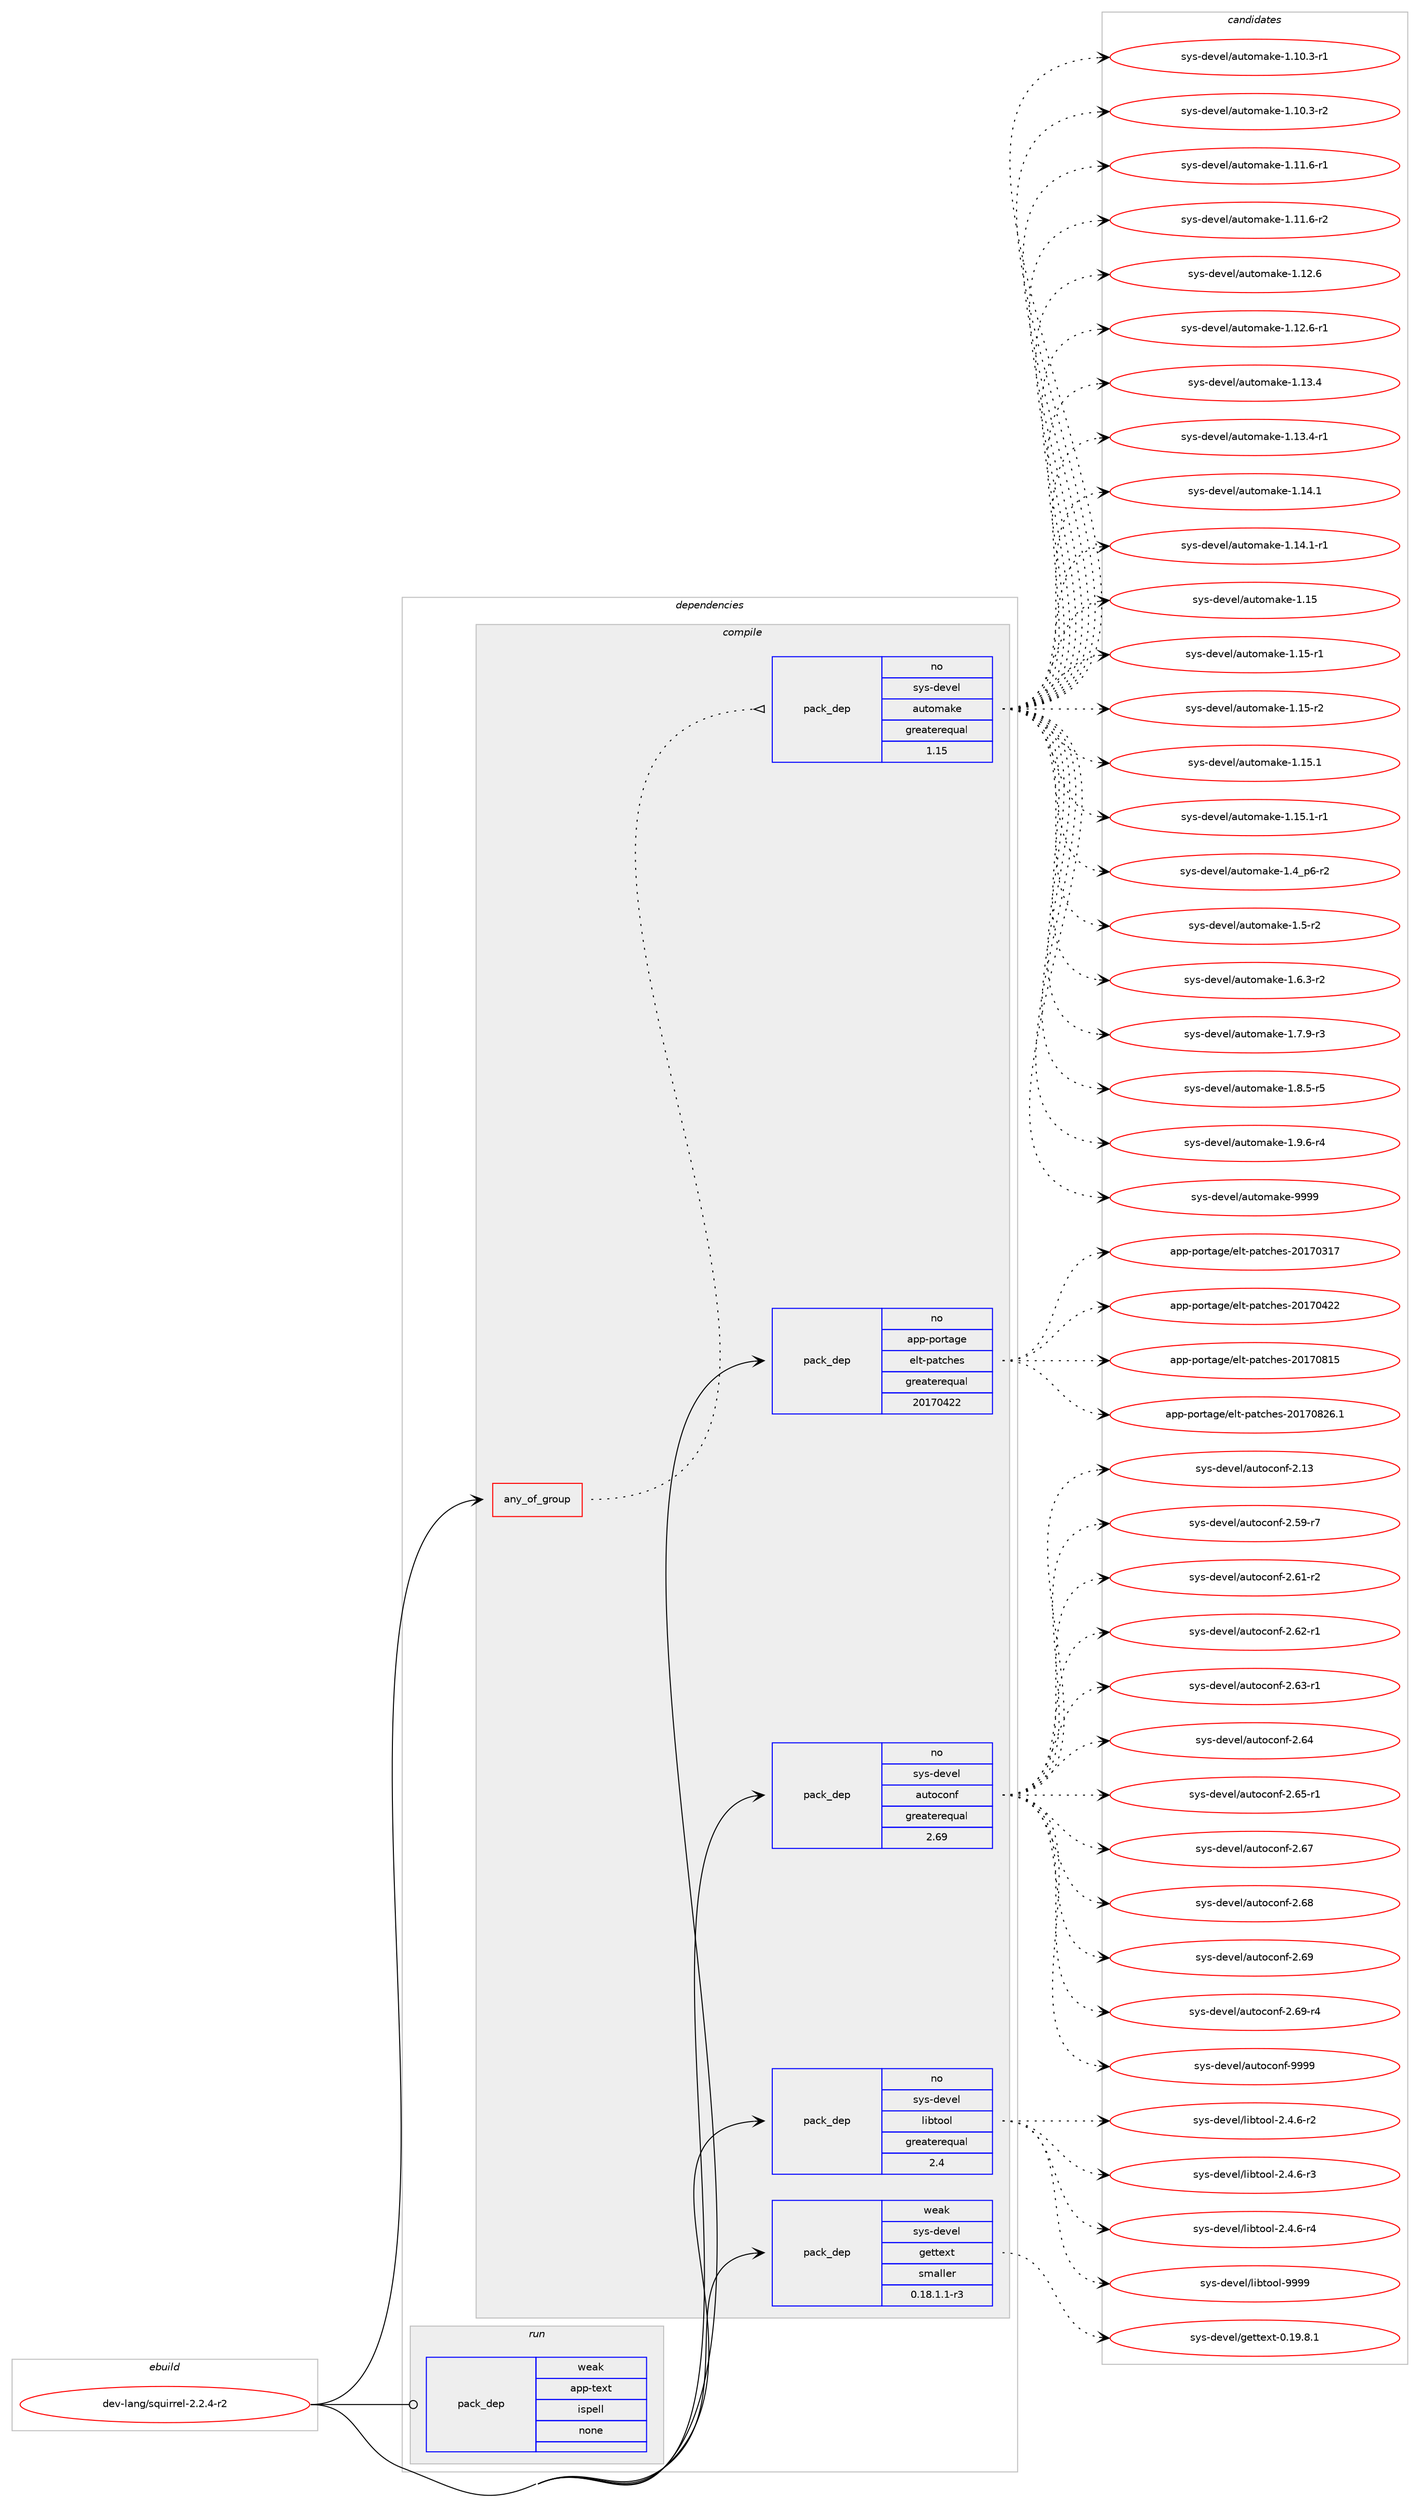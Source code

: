 digraph prolog {

# *************
# Graph options
# *************

newrank=true;
concentrate=true;
compound=true;
graph [rankdir=LR,fontname=Helvetica,fontsize=10,ranksep=1.5];#, ranksep=2.5, nodesep=0.2];
edge  [arrowhead=vee];
node  [fontname=Helvetica,fontsize=10];

# **********
# The ebuild
# **********

subgraph cluster_leftcol {
color=gray;
rank=same;
label=<<i>ebuild</i>>;
id [label="dev-lang/squirrel-2.2.4-r2", color=red, width=4, href="../dev-lang/squirrel-2.2.4-r2.svg"];
}

# ****************
# The dependencies
# ****************

subgraph cluster_midcol {
color=gray;
label=<<i>dependencies</i>>;
subgraph cluster_compile {
fillcolor="#eeeeee";
style=filled;
label=<<i>compile</i>>;
subgraph any3153 {
dependency109753 [label=<<TABLE BORDER="0" CELLBORDER="1" CELLSPACING="0" CELLPADDING="4"><TR><TD CELLPADDING="10">any_of_group</TD></TR></TABLE>>, shape=none, color=red];subgraph pack82855 {
dependency109754 [label=<<TABLE BORDER="0" CELLBORDER="1" CELLSPACING="0" CELLPADDING="4" WIDTH="220"><TR><TD ROWSPAN="6" CELLPADDING="30">pack_dep</TD></TR><TR><TD WIDTH="110">no</TD></TR><TR><TD>sys-devel</TD></TR><TR><TD>automake</TD></TR><TR><TD>greaterequal</TD></TR><TR><TD>1.15</TD></TR></TABLE>>, shape=none, color=blue];
}
dependency109753:e -> dependency109754:w [weight=20,style="dotted",arrowhead="oinv"];
}
id:e -> dependency109753:w [weight=20,style="solid",arrowhead="vee"];
subgraph pack82856 {
dependency109755 [label=<<TABLE BORDER="0" CELLBORDER="1" CELLSPACING="0" CELLPADDING="4" WIDTH="220"><TR><TD ROWSPAN="6" CELLPADDING="30">pack_dep</TD></TR><TR><TD WIDTH="110">no</TD></TR><TR><TD>app-portage</TD></TR><TR><TD>elt-patches</TD></TR><TR><TD>greaterequal</TD></TR><TR><TD>20170422</TD></TR></TABLE>>, shape=none, color=blue];
}
id:e -> dependency109755:w [weight=20,style="solid",arrowhead="vee"];
subgraph pack82857 {
dependency109756 [label=<<TABLE BORDER="0" CELLBORDER="1" CELLSPACING="0" CELLPADDING="4" WIDTH="220"><TR><TD ROWSPAN="6" CELLPADDING="30">pack_dep</TD></TR><TR><TD WIDTH="110">no</TD></TR><TR><TD>sys-devel</TD></TR><TR><TD>autoconf</TD></TR><TR><TD>greaterequal</TD></TR><TR><TD>2.69</TD></TR></TABLE>>, shape=none, color=blue];
}
id:e -> dependency109756:w [weight=20,style="solid",arrowhead="vee"];
subgraph pack82858 {
dependency109757 [label=<<TABLE BORDER="0" CELLBORDER="1" CELLSPACING="0" CELLPADDING="4" WIDTH="220"><TR><TD ROWSPAN="6" CELLPADDING="30">pack_dep</TD></TR><TR><TD WIDTH="110">no</TD></TR><TR><TD>sys-devel</TD></TR><TR><TD>libtool</TD></TR><TR><TD>greaterequal</TD></TR><TR><TD>2.4</TD></TR></TABLE>>, shape=none, color=blue];
}
id:e -> dependency109757:w [weight=20,style="solid",arrowhead="vee"];
subgraph pack82859 {
dependency109758 [label=<<TABLE BORDER="0" CELLBORDER="1" CELLSPACING="0" CELLPADDING="4" WIDTH="220"><TR><TD ROWSPAN="6" CELLPADDING="30">pack_dep</TD></TR><TR><TD WIDTH="110">weak</TD></TR><TR><TD>sys-devel</TD></TR><TR><TD>gettext</TD></TR><TR><TD>smaller</TD></TR><TR><TD>0.18.1.1-r3</TD></TR></TABLE>>, shape=none, color=blue];
}
id:e -> dependency109758:w [weight=20,style="solid",arrowhead="vee"];
}
subgraph cluster_compileandrun {
fillcolor="#eeeeee";
style=filled;
label=<<i>compile and run</i>>;
}
subgraph cluster_run {
fillcolor="#eeeeee";
style=filled;
label=<<i>run</i>>;
subgraph pack82860 {
dependency109759 [label=<<TABLE BORDER="0" CELLBORDER="1" CELLSPACING="0" CELLPADDING="4" WIDTH="220"><TR><TD ROWSPAN="6" CELLPADDING="30">pack_dep</TD></TR><TR><TD WIDTH="110">weak</TD></TR><TR><TD>app-text</TD></TR><TR><TD>ispell</TD></TR><TR><TD>none</TD></TR><TR><TD></TD></TR></TABLE>>, shape=none, color=blue];
}
id:e -> dependency109759:w [weight=20,style="solid",arrowhead="odot"];
}
}

# **************
# The candidates
# **************

subgraph cluster_choices {
rank=same;
color=gray;
label=<<i>candidates</i>>;

subgraph choice82855 {
color=black;
nodesep=1;
choice11512111545100101118101108479711711611110997107101454946494846514511449 [label="sys-devel/automake-1.10.3-r1", color=red, width=4,href="../sys-devel/automake-1.10.3-r1.svg"];
choice11512111545100101118101108479711711611110997107101454946494846514511450 [label="sys-devel/automake-1.10.3-r2", color=red, width=4,href="../sys-devel/automake-1.10.3-r2.svg"];
choice11512111545100101118101108479711711611110997107101454946494946544511449 [label="sys-devel/automake-1.11.6-r1", color=red, width=4,href="../sys-devel/automake-1.11.6-r1.svg"];
choice11512111545100101118101108479711711611110997107101454946494946544511450 [label="sys-devel/automake-1.11.6-r2", color=red, width=4,href="../sys-devel/automake-1.11.6-r2.svg"];
choice1151211154510010111810110847971171161111099710710145494649504654 [label="sys-devel/automake-1.12.6", color=red, width=4,href="../sys-devel/automake-1.12.6.svg"];
choice11512111545100101118101108479711711611110997107101454946495046544511449 [label="sys-devel/automake-1.12.6-r1", color=red, width=4,href="../sys-devel/automake-1.12.6-r1.svg"];
choice1151211154510010111810110847971171161111099710710145494649514652 [label="sys-devel/automake-1.13.4", color=red, width=4,href="../sys-devel/automake-1.13.4.svg"];
choice11512111545100101118101108479711711611110997107101454946495146524511449 [label="sys-devel/automake-1.13.4-r1", color=red, width=4,href="../sys-devel/automake-1.13.4-r1.svg"];
choice1151211154510010111810110847971171161111099710710145494649524649 [label="sys-devel/automake-1.14.1", color=red, width=4,href="../sys-devel/automake-1.14.1.svg"];
choice11512111545100101118101108479711711611110997107101454946495246494511449 [label="sys-devel/automake-1.14.1-r1", color=red, width=4,href="../sys-devel/automake-1.14.1-r1.svg"];
choice115121115451001011181011084797117116111109971071014549464953 [label="sys-devel/automake-1.15", color=red, width=4,href="../sys-devel/automake-1.15.svg"];
choice1151211154510010111810110847971171161111099710710145494649534511449 [label="sys-devel/automake-1.15-r1", color=red, width=4,href="../sys-devel/automake-1.15-r1.svg"];
choice1151211154510010111810110847971171161111099710710145494649534511450 [label="sys-devel/automake-1.15-r2", color=red, width=4,href="../sys-devel/automake-1.15-r2.svg"];
choice1151211154510010111810110847971171161111099710710145494649534649 [label="sys-devel/automake-1.15.1", color=red, width=4,href="../sys-devel/automake-1.15.1.svg"];
choice11512111545100101118101108479711711611110997107101454946495346494511449 [label="sys-devel/automake-1.15.1-r1", color=red, width=4,href="../sys-devel/automake-1.15.1-r1.svg"];
choice115121115451001011181011084797117116111109971071014549465295112544511450 [label="sys-devel/automake-1.4_p6-r2", color=red, width=4,href="../sys-devel/automake-1.4_p6-r2.svg"];
choice11512111545100101118101108479711711611110997107101454946534511450 [label="sys-devel/automake-1.5-r2", color=red, width=4,href="../sys-devel/automake-1.5-r2.svg"];
choice115121115451001011181011084797117116111109971071014549465446514511450 [label="sys-devel/automake-1.6.3-r2", color=red, width=4,href="../sys-devel/automake-1.6.3-r2.svg"];
choice115121115451001011181011084797117116111109971071014549465546574511451 [label="sys-devel/automake-1.7.9-r3", color=red, width=4,href="../sys-devel/automake-1.7.9-r3.svg"];
choice115121115451001011181011084797117116111109971071014549465646534511453 [label="sys-devel/automake-1.8.5-r5", color=red, width=4,href="../sys-devel/automake-1.8.5-r5.svg"];
choice115121115451001011181011084797117116111109971071014549465746544511452 [label="sys-devel/automake-1.9.6-r4", color=red, width=4,href="../sys-devel/automake-1.9.6-r4.svg"];
choice115121115451001011181011084797117116111109971071014557575757 [label="sys-devel/automake-9999", color=red, width=4,href="../sys-devel/automake-9999.svg"];
dependency109754:e -> choice11512111545100101118101108479711711611110997107101454946494846514511449:w [style=dotted,weight="100"];
dependency109754:e -> choice11512111545100101118101108479711711611110997107101454946494846514511450:w [style=dotted,weight="100"];
dependency109754:e -> choice11512111545100101118101108479711711611110997107101454946494946544511449:w [style=dotted,weight="100"];
dependency109754:e -> choice11512111545100101118101108479711711611110997107101454946494946544511450:w [style=dotted,weight="100"];
dependency109754:e -> choice1151211154510010111810110847971171161111099710710145494649504654:w [style=dotted,weight="100"];
dependency109754:e -> choice11512111545100101118101108479711711611110997107101454946495046544511449:w [style=dotted,weight="100"];
dependency109754:e -> choice1151211154510010111810110847971171161111099710710145494649514652:w [style=dotted,weight="100"];
dependency109754:e -> choice11512111545100101118101108479711711611110997107101454946495146524511449:w [style=dotted,weight="100"];
dependency109754:e -> choice1151211154510010111810110847971171161111099710710145494649524649:w [style=dotted,weight="100"];
dependency109754:e -> choice11512111545100101118101108479711711611110997107101454946495246494511449:w [style=dotted,weight="100"];
dependency109754:e -> choice115121115451001011181011084797117116111109971071014549464953:w [style=dotted,weight="100"];
dependency109754:e -> choice1151211154510010111810110847971171161111099710710145494649534511449:w [style=dotted,weight="100"];
dependency109754:e -> choice1151211154510010111810110847971171161111099710710145494649534511450:w [style=dotted,weight="100"];
dependency109754:e -> choice1151211154510010111810110847971171161111099710710145494649534649:w [style=dotted,weight="100"];
dependency109754:e -> choice11512111545100101118101108479711711611110997107101454946495346494511449:w [style=dotted,weight="100"];
dependency109754:e -> choice115121115451001011181011084797117116111109971071014549465295112544511450:w [style=dotted,weight="100"];
dependency109754:e -> choice11512111545100101118101108479711711611110997107101454946534511450:w [style=dotted,weight="100"];
dependency109754:e -> choice115121115451001011181011084797117116111109971071014549465446514511450:w [style=dotted,weight="100"];
dependency109754:e -> choice115121115451001011181011084797117116111109971071014549465546574511451:w [style=dotted,weight="100"];
dependency109754:e -> choice115121115451001011181011084797117116111109971071014549465646534511453:w [style=dotted,weight="100"];
dependency109754:e -> choice115121115451001011181011084797117116111109971071014549465746544511452:w [style=dotted,weight="100"];
dependency109754:e -> choice115121115451001011181011084797117116111109971071014557575757:w [style=dotted,weight="100"];
}
subgraph choice82856 {
color=black;
nodesep=1;
choice97112112451121111141169710310147101108116451129711699104101115455048495548514955 [label="app-portage/elt-patches-20170317", color=red, width=4,href="../app-portage/elt-patches-20170317.svg"];
choice97112112451121111141169710310147101108116451129711699104101115455048495548525050 [label="app-portage/elt-patches-20170422", color=red, width=4,href="../app-portage/elt-patches-20170422.svg"];
choice97112112451121111141169710310147101108116451129711699104101115455048495548564953 [label="app-portage/elt-patches-20170815", color=red, width=4,href="../app-portage/elt-patches-20170815.svg"];
choice971121124511211111411697103101471011081164511297116991041011154550484955485650544649 [label="app-portage/elt-patches-20170826.1", color=red, width=4,href="../app-portage/elt-patches-20170826.1.svg"];
dependency109755:e -> choice97112112451121111141169710310147101108116451129711699104101115455048495548514955:w [style=dotted,weight="100"];
dependency109755:e -> choice97112112451121111141169710310147101108116451129711699104101115455048495548525050:w [style=dotted,weight="100"];
dependency109755:e -> choice97112112451121111141169710310147101108116451129711699104101115455048495548564953:w [style=dotted,weight="100"];
dependency109755:e -> choice971121124511211111411697103101471011081164511297116991041011154550484955485650544649:w [style=dotted,weight="100"];
}
subgraph choice82857 {
color=black;
nodesep=1;
choice115121115451001011181011084797117116111991111101024550464951 [label="sys-devel/autoconf-2.13", color=red, width=4,href="../sys-devel/autoconf-2.13.svg"];
choice1151211154510010111810110847971171161119911111010245504653574511455 [label="sys-devel/autoconf-2.59-r7", color=red, width=4,href="../sys-devel/autoconf-2.59-r7.svg"];
choice1151211154510010111810110847971171161119911111010245504654494511450 [label="sys-devel/autoconf-2.61-r2", color=red, width=4,href="../sys-devel/autoconf-2.61-r2.svg"];
choice1151211154510010111810110847971171161119911111010245504654504511449 [label="sys-devel/autoconf-2.62-r1", color=red, width=4,href="../sys-devel/autoconf-2.62-r1.svg"];
choice1151211154510010111810110847971171161119911111010245504654514511449 [label="sys-devel/autoconf-2.63-r1", color=red, width=4,href="../sys-devel/autoconf-2.63-r1.svg"];
choice115121115451001011181011084797117116111991111101024550465452 [label="sys-devel/autoconf-2.64", color=red, width=4,href="../sys-devel/autoconf-2.64.svg"];
choice1151211154510010111810110847971171161119911111010245504654534511449 [label="sys-devel/autoconf-2.65-r1", color=red, width=4,href="../sys-devel/autoconf-2.65-r1.svg"];
choice115121115451001011181011084797117116111991111101024550465455 [label="sys-devel/autoconf-2.67", color=red, width=4,href="../sys-devel/autoconf-2.67.svg"];
choice115121115451001011181011084797117116111991111101024550465456 [label="sys-devel/autoconf-2.68", color=red, width=4,href="../sys-devel/autoconf-2.68.svg"];
choice115121115451001011181011084797117116111991111101024550465457 [label="sys-devel/autoconf-2.69", color=red, width=4,href="../sys-devel/autoconf-2.69.svg"];
choice1151211154510010111810110847971171161119911111010245504654574511452 [label="sys-devel/autoconf-2.69-r4", color=red, width=4,href="../sys-devel/autoconf-2.69-r4.svg"];
choice115121115451001011181011084797117116111991111101024557575757 [label="sys-devel/autoconf-9999", color=red, width=4,href="../sys-devel/autoconf-9999.svg"];
dependency109756:e -> choice115121115451001011181011084797117116111991111101024550464951:w [style=dotted,weight="100"];
dependency109756:e -> choice1151211154510010111810110847971171161119911111010245504653574511455:w [style=dotted,weight="100"];
dependency109756:e -> choice1151211154510010111810110847971171161119911111010245504654494511450:w [style=dotted,weight="100"];
dependency109756:e -> choice1151211154510010111810110847971171161119911111010245504654504511449:w [style=dotted,weight="100"];
dependency109756:e -> choice1151211154510010111810110847971171161119911111010245504654514511449:w [style=dotted,weight="100"];
dependency109756:e -> choice115121115451001011181011084797117116111991111101024550465452:w [style=dotted,weight="100"];
dependency109756:e -> choice1151211154510010111810110847971171161119911111010245504654534511449:w [style=dotted,weight="100"];
dependency109756:e -> choice115121115451001011181011084797117116111991111101024550465455:w [style=dotted,weight="100"];
dependency109756:e -> choice115121115451001011181011084797117116111991111101024550465456:w [style=dotted,weight="100"];
dependency109756:e -> choice115121115451001011181011084797117116111991111101024550465457:w [style=dotted,weight="100"];
dependency109756:e -> choice1151211154510010111810110847971171161119911111010245504654574511452:w [style=dotted,weight="100"];
dependency109756:e -> choice115121115451001011181011084797117116111991111101024557575757:w [style=dotted,weight="100"];
}
subgraph choice82858 {
color=black;
nodesep=1;
choice1151211154510010111810110847108105981161111111084550465246544511450 [label="sys-devel/libtool-2.4.6-r2", color=red, width=4,href="../sys-devel/libtool-2.4.6-r2.svg"];
choice1151211154510010111810110847108105981161111111084550465246544511451 [label="sys-devel/libtool-2.4.6-r3", color=red, width=4,href="../sys-devel/libtool-2.4.6-r3.svg"];
choice1151211154510010111810110847108105981161111111084550465246544511452 [label="sys-devel/libtool-2.4.6-r4", color=red, width=4,href="../sys-devel/libtool-2.4.6-r4.svg"];
choice1151211154510010111810110847108105981161111111084557575757 [label="sys-devel/libtool-9999", color=red, width=4,href="../sys-devel/libtool-9999.svg"];
dependency109757:e -> choice1151211154510010111810110847108105981161111111084550465246544511450:w [style=dotted,weight="100"];
dependency109757:e -> choice1151211154510010111810110847108105981161111111084550465246544511451:w [style=dotted,weight="100"];
dependency109757:e -> choice1151211154510010111810110847108105981161111111084550465246544511452:w [style=dotted,weight="100"];
dependency109757:e -> choice1151211154510010111810110847108105981161111111084557575757:w [style=dotted,weight="100"];
}
subgraph choice82859 {
color=black;
nodesep=1;
choice1151211154510010111810110847103101116116101120116454846495746564649 [label="sys-devel/gettext-0.19.8.1", color=red, width=4,href="../sys-devel/gettext-0.19.8.1.svg"];
dependency109758:e -> choice1151211154510010111810110847103101116116101120116454846495746564649:w [style=dotted,weight="100"];
}
subgraph choice82860 {
color=black;
nodesep=1;
}
}

}
